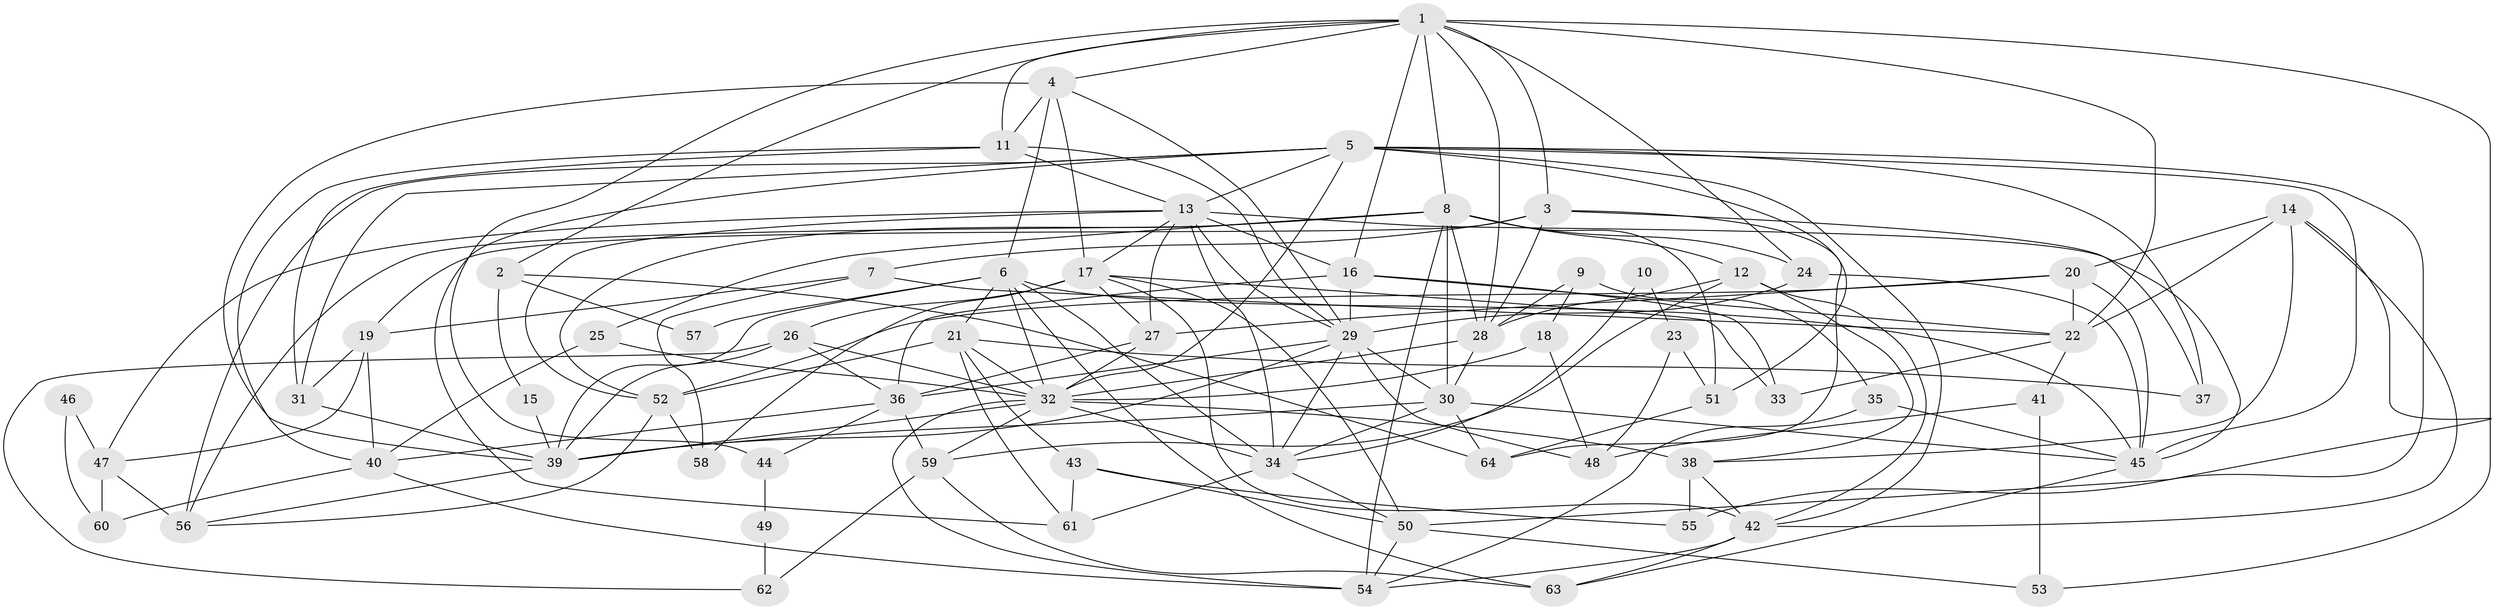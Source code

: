 // original degree distribution, {8: 0.007874015748031496, 4: 0.28346456692913385, 6: 0.11811023622047244, 5: 0.16535433070866143, 2: 0.11811023622047244, 3: 0.28346456692913385, 9: 0.007874015748031496, 7: 0.015748031496062992}
// Generated by graph-tools (version 1.1) at 2025/36/03/09/25 02:36:11]
// undirected, 64 vertices, 168 edges
graph export_dot {
graph [start="1"]
  node [color=gray90,style=filled];
  1;
  2;
  3;
  4;
  5;
  6;
  7;
  8;
  9;
  10;
  11;
  12;
  13;
  14;
  15;
  16;
  17;
  18;
  19;
  20;
  21;
  22;
  23;
  24;
  25;
  26;
  27;
  28;
  29;
  30;
  31;
  32;
  33;
  34;
  35;
  36;
  37;
  38;
  39;
  40;
  41;
  42;
  43;
  44;
  45;
  46;
  47;
  48;
  49;
  50;
  51;
  52;
  53;
  54;
  55;
  56;
  57;
  58;
  59;
  60;
  61;
  62;
  63;
  64;
  1 -- 2 [weight=1.0];
  1 -- 3 [weight=1.0];
  1 -- 4 [weight=1.0];
  1 -- 8 [weight=1.0];
  1 -- 11 [weight=1.0];
  1 -- 16 [weight=1.0];
  1 -- 22 [weight=1.0];
  1 -- 24 [weight=1.0];
  1 -- 28 [weight=1.0];
  1 -- 44 [weight=2.0];
  1 -- 53 [weight=1.0];
  2 -- 15 [weight=1.0];
  2 -- 57 [weight=1.0];
  2 -- 64 [weight=1.0];
  3 -- 7 [weight=1.0];
  3 -- 19 [weight=1.0];
  3 -- 28 [weight=1.0];
  3 -- 37 [weight=1.0];
  3 -- 64 [weight=1.0];
  4 -- 6 [weight=1.0];
  4 -- 11 [weight=1.0];
  4 -- 17 [weight=1.0];
  4 -- 29 [weight=1.0];
  4 -- 39 [weight=2.0];
  5 -- 13 [weight=1.0];
  5 -- 31 [weight=1.0];
  5 -- 32 [weight=1.0];
  5 -- 37 [weight=1.0];
  5 -- 42 [weight=1.0];
  5 -- 45 [weight=1.0];
  5 -- 50 [weight=1.0];
  5 -- 51 [weight=1.0];
  5 -- 56 [weight=1.0];
  5 -- 61 [weight=1.0];
  6 -- 21 [weight=1.0];
  6 -- 32 [weight=2.0];
  6 -- 34 [weight=1.0];
  6 -- 39 [weight=1.0];
  6 -- 45 [weight=1.0];
  6 -- 57 [weight=1.0];
  6 -- 63 [weight=1.0];
  7 -- 19 [weight=1.0];
  7 -- 22 [weight=1.0];
  7 -- 58 [weight=1.0];
  8 -- 12 [weight=2.0];
  8 -- 24 [weight=1.0];
  8 -- 25 [weight=1.0];
  8 -- 28 [weight=1.0];
  8 -- 30 [weight=1.0];
  8 -- 51 [weight=1.0];
  8 -- 52 [weight=1.0];
  8 -- 54 [weight=1.0];
  8 -- 56 [weight=1.0];
  9 -- 18 [weight=1.0];
  9 -- 28 [weight=2.0];
  9 -- 35 [weight=1.0];
  10 -- 23 [weight=1.0];
  10 -- 34 [weight=1.0];
  11 -- 13 [weight=1.0];
  11 -- 29 [weight=1.0];
  11 -- 31 [weight=1.0];
  11 -- 40 [weight=1.0];
  12 -- 28 [weight=1.0];
  12 -- 38 [weight=1.0];
  12 -- 42 [weight=1.0];
  12 -- 59 [weight=1.0];
  13 -- 16 [weight=1.0];
  13 -- 17 [weight=1.0];
  13 -- 27 [weight=1.0];
  13 -- 29 [weight=2.0];
  13 -- 34 [weight=1.0];
  13 -- 45 [weight=3.0];
  13 -- 47 [weight=1.0];
  13 -- 52 [weight=1.0];
  14 -- 20 [weight=1.0];
  14 -- 22 [weight=1.0];
  14 -- 38 [weight=1.0];
  14 -- 42 [weight=1.0];
  14 -- 55 [weight=1.0];
  15 -- 39 [weight=1.0];
  16 -- 22 [weight=1.0];
  16 -- 29 [weight=1.0];
  16 -- 33 [weight=1.0];
  16 -- 36 [weight=1.0];
  17 -- 26 [weight=1.0];
  17 -- 27 [weight=1.0];
  17 -- 33 [weight=1.0];
  17 -- 42 [weight=1.0];
  17 -- 50 [weight=1.0];
  17 -- 58 [weight=1.0];
  18 -- 32 [weight=2.0];
  18 -- 48 [weight=1.0];
  19 -- 31 [weight=1.0];
  19 -- 40 [weight=2.0];
  19 -- 47 [weight=1.0];
  20 -- 22 [weight=1.0];
  20 -- 27 [weight=1.0];
  20 -- 45 [weight=1.0];
  20 -- 52 [weight=1.0];
  21 -- 32 [weight=1.0];
  21 -- 37 [weight=1.0];
  21 -- 43 [weight=1.0];
  21 -- 52 [weight=1.0];
  21 -- 61 [weight=1.0];
  22 -- 33 [weight=1.0];
  22 -- 41 [weight=1.0];
  23 -- 48 [weight=1.0];
  23 -- 51 [weight=1.0];
  24 -- 29 [weight=1.0];
  24 -- 45 [weight=1.0];
  25 -- 32 [weight=1.0];
  25 -- 40 [weight=1.0];
  26 -- 32 [weight=1.0];
  26 -- 36 [weight=2.0];
  26 -- 39 [weight=1.0];
  26 -- 62 [weight=1.0];
  27 -- 32 [weight=1.0];
  27 -- 36 [weight=1.0];
  28 -- 30 [weight=1.0];
  28 -- 32 [weight=1.0];
  29 -- 30 [weight=1.0];
  29 -- 34 [weight=1.0];
  29 -- 36 [weight=1.0];
  29 -- 39 [weight=1.0];
  29 -- 48 [weight=1.0];
  30 -- 34 [weight=1.0];
  30 -- 39 [weight=1.0];
  30 -- 45 [weight=1.0];
  30 -- 64 [weight=1.0];
  31 -- 39 [weight=1.0];
  32 -- 34 [weight=1.0];
  32 -- 38 [weight=3.0];
  32 -- 39 [weight=1.0];
  32 -- 54 [weight=1.0];
  32 -- 59 [weight=1.0];
  34 -- 50 [weight=1.0];
  34 -- 61 [weight=1.0];
  35 -- 45 [weight=1.0];
  35 -- 54 [weight=1.0];
  36 -- 40 [weight=1.0];
  36 -- 44 [weight=1.0];
  36 -- 59 [weight=1.0];
  38 -- 42 [weight=1.0];
  38 -- 55 [weight=1.0];
  39 -- 56 [weight=1.0];
  40 -- 54 [weight=1.0];
  40 -- 60 [weight=1.0];
  41 -- 48 [weight=1.0];
  41 -- 53 [weight=1.0];
  42 -- 54 [weight=1.0];
  42 -- 63 [weight=1.0];
  43 -- 50 [weight=1.0];
  43 -- 55 [weight=1.0];
  43 -- 61 [weight=1.0];
  44 -- 49 [weight=1.0];
  45 -- 63 [weight=1.0];
  46 -- 47 [weight=1.0];
  46 -- 60 [weight=1.0];
  47 -- 56 [weight=1.0];
  47 -- 60 [weight=1.0];
  49 -- 62 [weight=1.0];
  50 -- 53 [weight=1.0];
  50 -- 54 [weight=1.0];
  51 -- 64 [weight=1.0];
  52 -- 56 [weight=1.0];
  52 -- 58 [weight=1.0];
  59 -- 62 [weight=1.0];
  59 -- 63 [weight=1.0];
}
